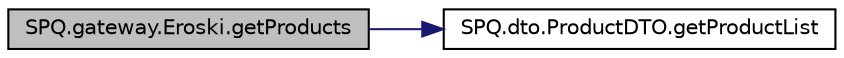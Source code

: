 digraph "SPQ.gateway.Eroski.getProducts"
{
  edge [fontname="Helvetica",fontsize="10",labelfontname="Helvetica",labelfontsize="10"];
  node [fontname="Helvetica",fontsize="10",shape=record];
  rankdir="LR";
  Node2 [label="SPQ.gateway.Eroski.getProducts",height=0.2,width=0.4,color="black", fillcolor="grey75", style="filled", fontcolor="black"];
  Node2 -> Node3 [color="midnightblue",fontsize="10",style="solid",fontname="Helvetica"];
  Node3 [label="SPQ.dto.ProductDTO.getProductList",height=0.2,width=0.4,color="black", fillcolor="white", style="filled",URL="$class_s_p_q_1_1dto_1_1_product_d_t_o.html#a4b7df5983f4342285d495a335fb9019f"];
}

